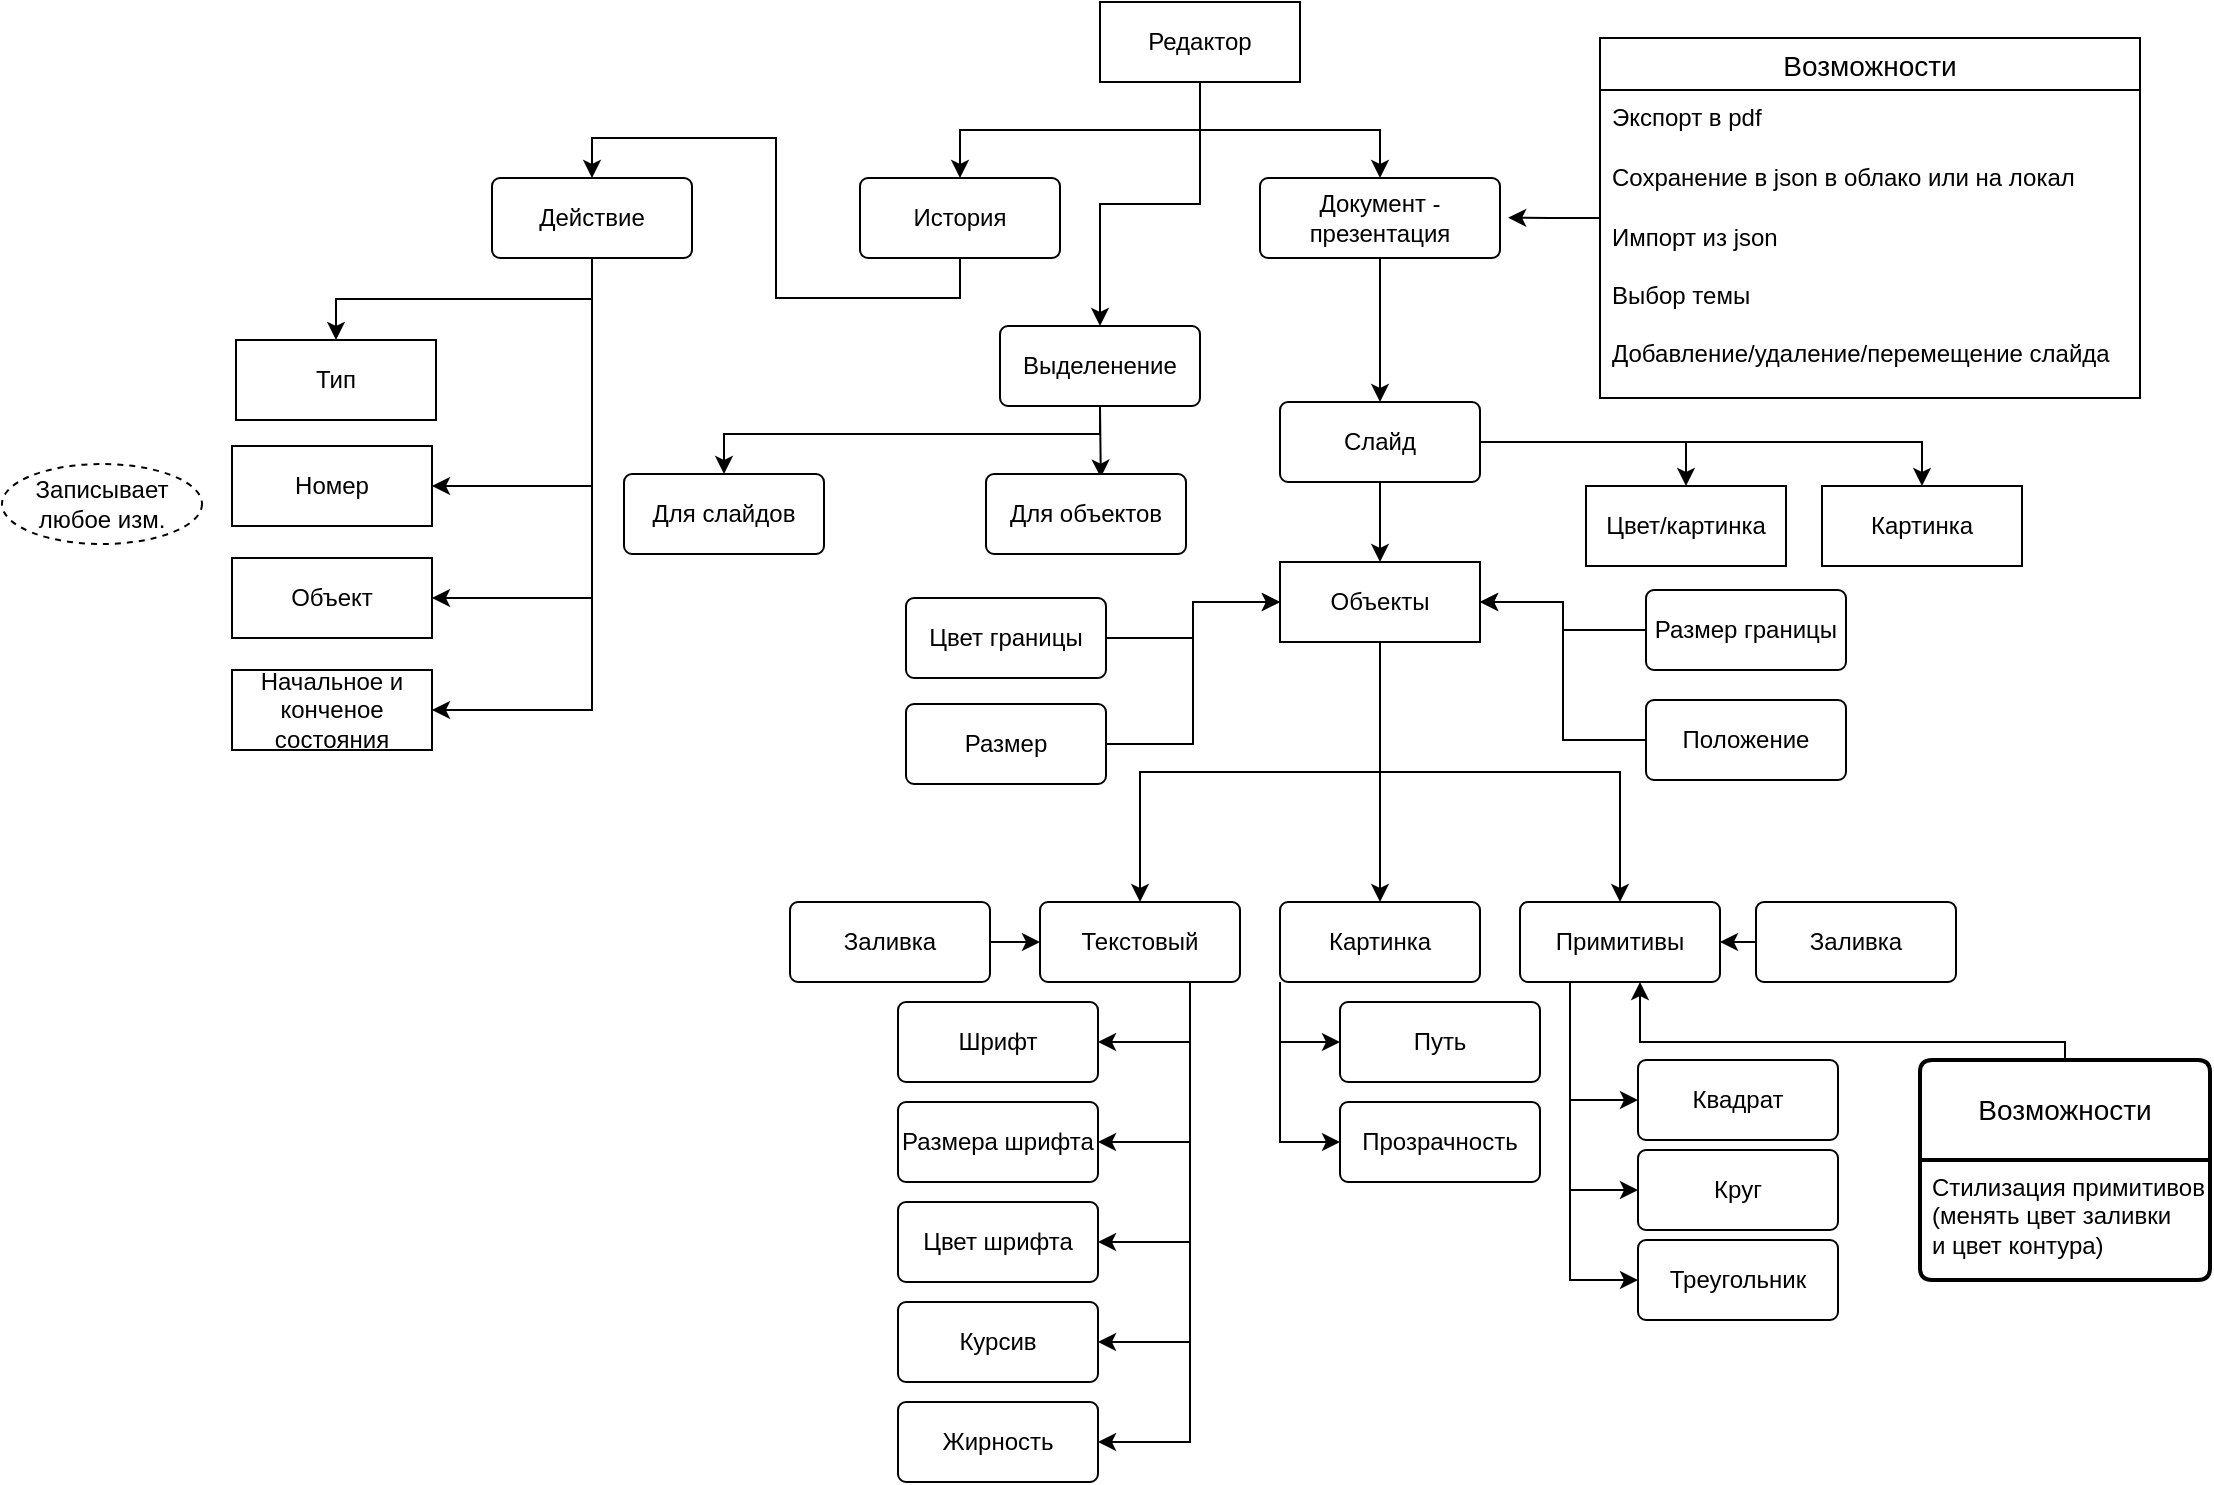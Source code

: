 <mxfile version="21.7.2" type="github">
  <diagram name="Page-1" id="tSNvVeP32w1JNduM2oPn">
    <mxGraphModel dx="743" dy="460" grid="0" gridSize="9" guides="1" tooltips="1" connect="1" arrows="1" fold="1" page="1" pageScale="1" pageWidth="1654" pageHeight="1169" math="0" shadow="0">
      <root>
        <mxCell id="0" />
        <mxCell id="1" parent="0" />
        <mxCell id="wPhsgIW06foIdjOwm0GP-9" style="edgeStyle=orthogonalEdgeStyle;rounded=0;orthogonalLoop=1;jettySize=auto;html=1;" parent="1" source="wPhsgIW06foIdjOwm0GP-5" target="wPhsgIW06foIdjOwm0GP-8" edge="1">
          <mxGeometry relative="1" as="geometry" />
        </mxCell>
        <mxCell id="wPhsgIW06foIdjOwm0GP-5" value="Документ - презентация" style="rounded=1;arcSize=10;whiteSpace=wrap;html=1;align=center;" parent="1" vertex="1">
          <mxGeometry x="734" y="204" width="120" height="40" as="geometry" />
        </mxCell>
        <mxCell id="wPhsgIW06foIdjOwm0GP-18" value="" style="edgeStyle=orthogonalEdgeStyle;rounded=0;orthogonalLoop=1;jettySize=auto;html=1;" parent="1" source="wPhsgIW06foIdjOwm0GP-8" target="wPhsgIW06foIdjOwm0GP-17" edge="1">
          <mxGeometry relative="1" as="geometry" />
        </mxCell>
        <mxCell id="MV5Gk9YvVKDqXP2EczdR-78" style="edgeStyle=orthogonalEdgeStyle;rounded=0;orthogonalLoop=1;jettySize=auto;html=1;exitX=1;exitY=0.5;exitDx=0;exitDy=0;entryX=0.5;entryY=0;entryDx=0;entryDy=0;" edge="1" parent="1" source="wPhsgIW06foIdjOwm0GP-8" target="MV5Gk9YvVKDqXP2EczdR-76">
          <mxGeometry relative="1" as="geometry" />
        </mxCell>
        <mxCell id="MV5Gk9YvVKDqXP2EczdR-79" style="edgeStyle=orthogonalEdgeStyle;rounded=0;orthogonalLoop=1;jettySize=auto;html=1;exitX=1;exitY=0.5;exitDx=0;exitDy=0;entryX=0.5;entryY=0;entryDx=0;entryDy=0;" edge="1" parent="1" source="wPhsgIW06foIdjOwm0GP-8" target="MV5Gk9YvVKDqXP2EczdR-77">
          <mxGeometry relative="1" as="geometry" />
        </mxCell>
        <mxCell id="wPhsgIW06foIdjOwm0GP-8" value="Слайд" style="rounded=1;arcSize=10;whiteSpace=wrap;html=1;align=center;" parent="1" vertex="1">
          <mxGeometry x="744" y="316" width="100" height="40" as="geometry" />
        </mxCell>
        <mxCell id="wPhsgIW06foIdjOwm0GP-20" style="edgeStyle=orthogonalEdgeStyle;rounded=0;orthogonalLoop=1;jettySize=auto;html=1;exitX=0.5;exitY=1;exitDx=0;exitDy=0;entryX=0.5;entryY=0;entryDx=0;entryDy=0;" parent="1" source="wPhsgIW06foIdjOwm0GP-17" target="wPhsgIW06foIdjOwm0GP-19" edge="1">
          <mxGeometry relative="1" as="geometry" />
        </mxCell>
        <mxCell id="wPhsgIW06foIdjOwm0GP-25" style="edgeStyle=orthogonalEdgeStyle;rounded=0;orthogonalLoop=1;jettySize=auto;html=1;exitX=0.5;exitY=1;exitDx=0;exitDy=0;entryX=0.5;entryY=0;entryDx=0;entryDy=0;" parent="1" source="wPhsgIW06foIdjOwm0GP-17" target="wPhsgIW06foIdjOwm0GP-22" edge="1">
          <mxGeometry relative="1" as="geometry" />
        </mxCell>
        <mxCell id="wPhsgIW06foIdjOwm0GP-27" style="edgeStyle=orthogonalEdgeStyle;rounded=0;orthogonalLoop=1;jettySize=auto;html=1;exitX=0.5;exitY=1;exitDx=0;exitDy=0;entryX=0.5;entryY=0;entryDx=0;entryDy=0;" parent="1" source="wPhsgIW06foIdjOwm0GP-17" target="wPhsgIW06foIdjOwm0GP-23" edge="1">
          <mxGeometry relative="1" as="geometry" />
        </mxCell>
        <mxCell id="wPhsgIW06foIdjOwm0GP-17" value="Объекты" style="whiteSpace=wrap;html=1;align=center;" parent="1" vertex="1">
          <mxGeometry x="744" y="396" width="100" height="40" as="geometry" />
        </mxCell>
        <mxCell id="MV5Gk9YvVKDqXP2EczdR-32" style="edgeStyle=orthogonalEdgeStyle;rounded=0;orthogonalLoop=1;jettySize=auto;html=1;exitX=0.75;exitY=1;exitDx=0;exitDy=0;entryX=1;entryY=0.5;entryDx=0;entryDy=0;" edge="1" parent="1" source="wPhsgIW06foIdjOwm0GP-19" target="MV5Gk9YvVKDqXP2EczdR-27">
          <mxGeometry relative="1" as="geometry" />
        </mxCell>
        <mxCell id="MV5Gk9YvVKDqXP2EczdR-33" style="edgeStyle=orthogonalEdgeStyle;rounded=0;orthogonalLoop=1;jettySize=auto;html=1;exitX=0.75;exitY=1;exitDx=0;exitDy=0;entryX=1;entryY=0.5;entryDx=0;entryDy=0;" edge="1" parent="1" source="wPhsgIW06foIdjOwm0GP-19" target="MV5Gk9YvVKDqXP2EczdR-28">
          <mxGeometry relative="1" as="geometry" />
        </mxCell>
        <mxCell id="MV5Gk9YvVKDqXP2EczdR-34" style="edgeStyle=orthogonalEdgeStyle;rounded=0;orthogonalLoop=1;jettySize=auto;html=1;exitX=0.75;exitY=1;exitDx=0;exitDy=0;entryX=1;entryY=0.5;entryDx=0;entryDy=0;" edge="1" parent="1" source="wPhsgIW06foIdjOwm0GP-19" target="MV5Gk9YvVKDqXP2EczdR-29">
          <mxGeometry relative="1" as="geometry" />
        </mxCell>
        <mxCell id="MV5Gk9YvVKDqXP2EczdR-35" style="edgeStyle=orthogonalEdgeStyle;rounded=0;orthogonalLoop=1;jettySize=auto;html=1;exitX=0.75;exitY=1;exitDx=0;exitDy=0;entryX=1;entryY=0.5;entryDx=0;entryDy=0;" edge="1" parent="1" source="wPhsgIW06foIdjOwm0GP-19" target="MV5Gk9YvVKDqXP2EczdR-30">
          <mxGeometry relative="1" as="geometry" />
        </mxCell>
        <mxCell id="MV5Gk9YvVKDqXP2EczdR-37" style="edgeStyle=orthogonalEdgeStyle;rounded=0;orthogonalLoop=1;jettySize=auto;html=1;exitX=0.75;exitY=1;exitDx=0;exitDy=0;entryX=1;entryY=0.5;entryDx=0;entryDy=0;" edge="1" parent="1" source="wPhsgIW06foIdjOwm0GP-19" target="MV5Gk9YvVKDqXP2EczdR-36">
          <mxGeometry relative="1" as="geometry" />
        </mxCell>
        <mxCell id="wPhsgIW06foIdjOwm0GP-19" value="Текстовый" style="rounded=1;arcSize=10;whiteSpace=wrap;html=1;align=center;" parent="1" vertex="1">
          <mxGeometry x="624" y="566" width="100" height="40" as="geometry" />
        </mxCell>
        <mxCell id="MV5Gk9YvVKDqXP2EczdR-41" style="edgeStyle=orthogonalEdgeStyle;rounded=0;orthogonalLoop=1;jettySize=auto;html=1;exitX=0;exitY=1;exitDx=0;exitDy=0;entryX=0;entryY=0.5;entryDx=0;entryDy=0;" edge="1" parent="1" source="wPhsgIW06foIdjOwm0GP-22" target="MV5Gk9YvVKDqXP2EczdR-38">
          <mxGeometry relative="1" as="geometry" />
        </mxCell>
        <mxCell id="MV5Gk9YvVKDqXP2EczdR-42" style="edgeStyle=orthogonalEdgeStyle;rounded=0;orthogonalLoop=1;jettySize=auto;html=1;exitX=0;exitY=1;exitDx=0;exitDy=0;entryX=0;entryY=0.5;entryDx=0;entryDy=0;" edge="1" parent="1" source="wPhsgIW06foIdjOwm0GP-22" target="MV5Gk9YvVKDqXP2EczdR-39">
          <mxGeometry relative="1" as="geometry" />
        </mxCell>
        <mxCell id="wPhsgIW06foIdjOwm0GP-22" value="Картинка" style="rounded=1;arcSize=10;whiteSpace=wrap;html=1;align=center;" parent="1" vertex="1">
          <mxGeometry x="744" y="566" width="100" height="40" as="geometry" />
        </mxCell>
        <mxCell id="MV5Gk9YvVKDqXP2EczdR-23" style="edgeStyle=orthogonalEdgeStyle;rounded=0;orthogonalLoop=1;jettySize=auto;html=1;exitX=0.25;exitY=1;exitDx=0;exitDy=0;entryX=0;entryY=0.5;entryDx=0;entryDy=0;" edge="1" parent="1" source="wPhsgIW06foIdjOwm0GP-23" target="MV5Gk9YvVKDqXP2EczdR-17">
          <mxGeometry relative="1" as="geometry" />
        </mxCell>
        <mxCell id="MV5Gk9YvVKDqXP2EczdR-24" style="edgeStyle=orthogonalEdgeStyle;rounded=0;orthogonalLoop=1;jettySize=auto;html=1;exitX=0.25;exitY=1;exitDx=0;exitDy=0;entryX=0;entryY=0.5;entryDx=0;entryDy=0;" edge="1" parent="1" source="wPhsgIW06foIdjOwm0GP-23" target="MV5Gk9YvVKDqXP2EczdR-18">
          <mxGeometry relative="1" as="geometry" />
        </mxCell>
        <mxCell id="MV5Gk9YvVKDqXP2EczdR-25" style="edgeStyle=orthogonalEdgeStyle;rounded=0;orthogonalLoop=1;jettySize=auto;html=1;exitX=0.25;exitY=1;exitDx=0;exitDy=0;entryX=0;entryY=0.5;entryDx=0;entryDy=0;" edge="1" parent="1" source="wPhsgIW06foIdjOwm0GP-23" target="MV5Gk9YvVKDqXP2EczdR-19">
          <mxGeometry relative="1" as="geometry" />
        </mxCell>
        <mxCell id="wPhsgIW06foIdjOwm0GP-23" value="Примитивы" style="rounded=1;arcSize=10;whiteSpace=wrap;html=1;align=center;" parent="1" vertex="1">
          <mxGeometry x="864" y="566" width="100" height="40" as="geometry" />
        </mxCell>
        <mxCell id="wPhsgIW06foIdjOwm0GP-43" style="edgeStyle=orthogonalEdgeStyle;rounded=0;orthogonalLoop=1;jettySize=auto;html=1;entryX=1.034;entryY=0.496;entryDx=0;entryDy=0;entryPerimeter=0;" parent="1" source="wPhsgIW06foIdjOwm0GP-39" target="wPhsgIW06foIdjOwm0GP-5" edge="1">
          <mxGeometry relative="1" as="geometry" />
        </mxCell>
        <mxCell id="wPhsgIW06foIdjOwm0GP-39" value="Возможности" style="swimlane;fontStyle=0;childLayout=stackLayout;horizontal=1;startSize=26;horizontalStack=0;resizeParent=1;resizeParentMax=0;resizeLast=0;collapsible=1;marginBottom=0;align=center;fontSize=14;" parent="1" vertex="1">
          <mxGeometry x="904" y="134" width="270" height="180" as="geometry" />
        </mxCell>
        <mxCell id="wPhsgIW06foIdjOwm0GP-40" value="Экспорт в pdf" style="text;strokeColor=none;fillColor=none;spacingLeft=4;spacingRight=4;overflow=hidden;rotatable=0;points=[[0,0.5],[1,0.5]];portConstraint=eastwest;fontSize=12;whiteSpace=wrap;html=1;" parent="wPhsgIW06foIdjOwm0GP-39" vertex="1">
          <mxGeometry y="26" width="270" height="30" as="geometry" />
        </mxCell>
        <mxCell id="wPhsgIW06foIdjOwm0GP-41" value="Сохранение в json в облако или на локал" style="text;strokeColor=none;fillColor=none;spacingLeft=4;spacingRight=4;overflow=hidden;rotatable=0;points=[[0,0.5],[1,0.5]];portConstraint=eastwest;fontSize=12;whiteSpace=wrap;html=1;" parent="wPhsgIW06foIdjOwm0GP-39" vertex="1">
          <mxGeometry y="56" width="270" height="30" as="geometry" />
        </mxCell>
        <mxCell id="wPhsgIW06foIdjOwm0GP-42" value="Импорт из json&lt;br&gt;&lt;br&gt;Выбор темы&lt;br&gt;&lt;br&gt;Добавление/удаление/перемещение слайда" style="text;strokeColor=none;fillColor=none;spacingLeft=4;spacingRight=4;overflow=hidden;rotatable=0;points=[[0,0.5],[1,0.5]];portConstraint=eastwest;fontSize=12;whiteSpace=wrap;html=1;" parent="wPhsgIW06foIdjOwm0GP-39" vertex="1">
          <mxGeometry y="86" width="270" height="94" as="geometry" />
        </mxCell>
        <mxCell id="MV5Gk9YvVKDqXP2EczdR-43" style="edgeStyle=orthogonalEdgeStyle;rounded=0;orthogonalLoop=1;jettySize=auto;html=1;" edge="1" parent="1" source="wPhsgIW06foIdjOwm0GP-54">
          <mxGeometry relative="1" as="geometry">
            <mxPoint x="924" y="606" as="targetPoint" />
            <Array as="points">
              <mxPoint x="1137" y="636" />
              <mxPoint x="924" y="636" />
              <mxPoint x="924" y="606" />
            </Array>
          </mxGeometry>
        </mxCell>
        <mxCell id="wPhsgIW06foIdjOwm0GP-54" value="Возможности" style="swimlane;childLayout=stackLayout;horizontal=1;startSize=50;horizontalStack=0;rounded=1;fontSize=14;fontStyle=0;strokeWidth=2;resizeParent=0;resizeLast=1;shadow=0;dashed=0;align=center;arcSize=4;whiteSpace=wrap;html=1;" parent="1" vertex="1">
          <mxGeometry x="1064" y="645" width="145" height="110" as="geometry" />
        </mxCell>
        <mxCell id="wPhsgIW06foIdjOwm0GP-55" value="Стилизация примитивов&lt;br&gt;(менять цвет заливки &lt;br&gt;и цвет контура)&lt;br&gt;" style="align=left;strokeColor=none;fillColor=none;spacingLeft=4;fontSize=12;verticalAlign=top;resizable=0;rotatable=0;part=1;html=1;" parent="wPhsgIW06foIdjOwm0GP-54" vertex="1">
          <mxGeometry y="50" width="145" height="60" as="geometry" />
        </mxCell>
        <mxCell id="MV5Gk9YvVKDqXP2EczdR-5" style="edgeStyle=orthogonalEdgeStyle;rounded=0;orthogonalLoop=1;jettySize=auto;html=1;exitX=0.5;exitY=1;exitDx=0;exitDy=0;entryX=0.5;entryY=0;entryDx=0;entryDy=0;" edge="1" parent="1" source="MV5Gk9YvVKDqXP2EczdR-4" target="wPhsgIW06foIdjOwm0GP-5">
          <mxGeometry relative="1" as="geometry" />
        </mxCell>
        <mxCell id="MV5Gk9YvVKDqXP2EczdR-7" style="edgeStyle=orthogonalEdgeStyle;rounded=0;orthogonalLoop=1;jettySize=auto;html=1;exitX=0.5;exitY=1;exitDx=0;exitDy=0;entryX=0.5;entryY=0;entryDx=0;entryDy=0;" edge="1" parent="1" source="MV5Gk9YvVKDqXP2EczdR-4" target="MV5Gk9YvVKDqXP2EczdR-6">
          <mxGeometry relative="1" as="geometry" />
        </mxCell>
        <mxCell id="MV5Gk9YvVKDqXP2EczdR-80" style="edgeStyle=orthogonalEdgeStyle;rounded=0;orthogonalLoop=1;jettySize=auto;html=1;exitX=0.5;exitY=1;exitDx=0;exitDy=0;" edge="1" parent="1" source="MV5Gk9YvVKDqXP2EczdR-4" target="MV5Gk9YvVKDqXP2EczdR-45">
          <mxGeometry relative="1" as="geometry" />
        </mxCell>
        <mxCell id="MV5Gk9YvVKDqXP2EczdR-4" value="Редактор" style="whiteSpace=wrap;html=1;align=center;" vertex="1" parent="1">
          <mxGeometry x="654" y="116" width="100" height="40" as="geometry" />
        </mxCell>
        <mxCell id="MV5Gk9YvVKDqXP2EczdR-14" style="edgeStyle=orthogonalEdgeStyle;rounded=0;orthogonalLoop=1;jettySize=auto;html=1;exitX=0.5;exitY=1;exitDx=0;exitDy=0;entryX=0.5;entryY=0;entryDx=0;entryDy=0;" edge="1" parent="1" source="MV5Gk9YvVKDqXP2EczdR-6" target="MV5Gk9YvVKDqXP2EczdR-12">
          <mxGeometry relative="1" as="geometry" />
        </mxCell>
        <mxCell id="MV5Gk9YvVKDqXP2EczdR-6" value="История" style="rounded=1;arcSize=10;whiteSpace=wrap;html=1;align=center;" vertex="1" parent="1">
          <mxGeometry x="534" y="204" width="100" height="40" as="geometry" />
        </mxCell>
        <mxCell id="MV5Gk9YvVKDqXP2EczdR-70" style="edgeStyle=orthogonalEdgeStyle;rounded=0;orthogonalLoop=1;jettySize=auto;html=1;exitX=0.5;exitY=1;exitDx=0;exitDy=0;" edge="1" parent="1" source="MV5Gk9YvVKDqXP2EczdR-12" target="MV5Gk9YvVKDqXP2EczdR-62">
          <mxGeometry relative="1" as="geometry" />
        </mxCell>
        <mxCell id="MV5Gk9YvVKDqXP2EczdR-71" style="edgeStyle=orthogonalEdgeStyle;rounded=0;orthogonalLoop=1;jettySize=auto;html=1;exitX=0.5;exitY=1;exitDx=0;exitDy=0;entryX=1;entryY=0.5;entryDx=0;entryDy=0;" edge="1" parent="1" source="MV5Gk9YvVKDqXP2EczdR-12" target="MV5Gk9YvVKDqXP2EczdR-60">
          <mxGeometry relative="1" as="geometry" />
        </mxCell>
        <mxCell id="MV5Gk9YvVKDqXP2EczdR-72" style="edgeStyle=orthogonalEdgeStyle;rounded=0;orthogonalLoop=1;jettySize=auto;html=1;exitX=0.5;exitY=1;exitDx=0;exitDy=0;entryX=1;entryY=0.5;entryDx=0;entryDy=0;" edge="1" parent="1" source="MV5Gk9YvVKDqXP2EczdR-12" target="MV5Gk9YvVKDqXP2EczdR-61">
          <mxGeometry relative="1" as="geometry" />
        </mxCell>
        <mxCell id="MV5Gk9YvVKDqXP2EczdR-75" style="edgeStyle=orthogonalEdgeStyle;rounded=0;orthogonalLoop=1;jettySize=auto;html=1;exitX=0.5;exitY=1;exitDx=0;exitDy=0;entryX=1;entryY=0.5;entryDx=0;entryDy=0;" edge="1" parent="1" source="MV5Gk9YvVKDqXP2EczdR-12" target="MV5Gk9YvVKDqXP2EczdR-74">
          <mxGeometry relative="1" as="geometry" />
        </mxCell>
        <mxCell id="MV5Gk9YvVKDqXP2EczdR-12" value="Действие" style="rounded=1;arcSize=10;whiteSpace=wrap;html=1;align=center;" vertex="1" parent="1">
          <mxGeometry x="350" y="204" width="100" height="40" as="geometry" />
        </mxCell>
        <mxCell id="MV5Gk9YvVKDqXP2EczdR-17" value="Квадрат" style="rounded=1;arcSize=10;whiteSpace=wrap;html=1;align=center;" vertex="1" parent="1">
          <mxGeometry x="923" y="645" width="100" height="40" as="geometry" />
        </mxCell>
        <mxCell id="MV5Gk9YvVKDqXP2EczdR-18" value="Круг" style="rounded=1;arcSize=10;whiteSpace=wrap;html=1;align=center;" vertex="1" parent="1">
          <mxGeometry x="923" y="690" width="100" height="40" as="geometry" />
        </mxCell>
        <mxCell id="MV5Gk9YvVKDqXP2EczdR-19" value="Треугольник" style="rounded=1;arcSize=10;whiteSpace=wrap;html=1;align=center;" vertex="1" parent="1">
          <mxGeometry x="923" y="735" width="100" height="40" as="geometry" />
        </mxCell>
        <mxCell id="MV5Gk9YvVKDqXP2EczdR-27" value="Шрифт" style="rounded=1;arcSize=10;whiteSpace=wrap;html=1;align=center;" vertex="1" parent="1">
          <mxGeometry x="553" y="616" width="100" height="40" as="geometry" />
        </mxCell>
        <mxCell id="MV5Gk9YvVKDqXP2EczdR-28" value="Размера шрифта" style="rounded=1;arcSize=10;whiteSpace=wrap;html=1;align=center;" vertex="1" parent="1">
          <mxGeometry x="553" y="666" width="100" height="40" as="geometry" />
        </mxCell>
        <mxCell id="MV5Gk9YvVKDqXP2EczdR-29" value="Цвет шрифта" style="rounded=1;arcSize=10;whiteSpace=wrap;html=1;align=center;" vertex="1" parent="1">
          <mxGeometry x="553" y="716" width="100" height="40" as="geometry" />
        </mxCell>
        <mxCell id="MV5Gk9YvVKDqXP2EczdR-30" value="Курсив" style="rounded=1;arcSize=10;whiteSpace=wrap;html=1;align=center;" vertex="1" parent="1">
          <mxGeometry x="553" y="766" width="100" height="40" as="geometry" />
        </mxCell>
        <mxCell id="MV5Gk9YvVKDqXP2EczdR-36" value="Жирность" style="rounded=1;arcSize=10;whiteSpace=wrap;html=1;align=center;" vertex="1" parent="1">
          <mxGeometry x="553" y="816" width="100" height="40" as="geometry" />
        </mxCell>
        <mxCell id="MV5Gk9YvVKDqXP2EczdR-38" value="Путь" style="rounded=1;arcSize=10;whiteSpace=wrap;html=1;align=center;" vertex="1" parent="1">
          <mxGeometry x="774" y="616" width="100" height="40" as="geometry" />
        </mxCell>
        <mxCell id="MV5Gk9YvVKDqXP2EczdR-39" value="Прозрачность" style="rounded=1;arcSize=10;whiteSpace=wrap;html=1;align=center;" vertex="1" parent="1">
          <mxGeometry x="774" y="666" width="100" height="40" as="geometry" />
        </mxCell>
        <mxCell id="MV5Gk9YvVKDqXP2EczdR-81" style="edgeStyle=orthogonalEdgeStyle;rounded=0;orthogonalLoop=1;jettySize=auto;html=1;exitX=0.5;exitY=1;exitDx=0;exitDy=0;entryX=0.574;entryY=0.045;entryDx=0;entryDy=0;entryPerimeter=0;" edge="1" parent="1" source="MV5Gk9YvVKDqXP2EczdR-45" target="MV5Gk9YvVKDqXP2EczdR-56">
          <mxGeometry relative="1" as="geometry" />
        </mxCell>
        <mxCell id="MV5Gk9YvVKDqXP2EczdR-82" style="edgeStyle=orthogonalEdgeStyle;rounded=0;orthogonalLoop=1;jettySize=auto;html=1;exitX=0.5;exitY=1;exitDx=0;exitDy=0;entryX=0.5;entryY=0;entryDx=0;entryDy=0;" edge="1" parent="1" source="MV5Gk9YvVKDqXP2EczdR-45" target="MV5Gk9YvVKDqXP2EczdR-55">
          <mxGeometry relative="1" as="geometry">
            <Array as="points">
              <mxPoint x="654" y="332" />
              <mxPoint x="466" y="332" />
            </Array>
          </mxGeometry>
        </mxCell>
        <mxCell id="MV5Gk9YvVKDqXP2EczdR-45" value="Выделенение" style="rounded=1;arcSize=10;whiteSpace=wrap;html=1;align=center;" vertex="1" parent="1">
          <mxGeometry x="604" y="278" width="100" height="40" as="geometry" />
        </mxCell>
        <mxCell id="MV5Gk9YvVKDqXP2EczdR-47" value="Записывает любое изм." style="ellipse;whiteSpace=wrap;html=1;align=center;dashed=1;" vertex="1" parent="1">
          <mxGeometry x="105" y="347" width="100" height="40" as="geometry" />
        </mxCell>
        <mxCell id="MV5Gk9YvVKDqXP2EczdR-55" value="Для слайдов" style="rounded=1;arcSize=10;whiteSpace=wrap;html=1;align=center;" vertex="1" parent="1">
          <mxGeometry x="416" y="352" width="100" height="40" as="geometry" />
        </mxCell>
        <mxCell id="MV5Gk9YvVKDqXP2EczdR-56" value="Для объектов" style="rounded=1;arcSize=10;whiteSpace=wrap;html=1;align=center;" vertex="1" parent="1">
          <mxGeometry x="597" y="352" width="100" height="40" as="geometry" />
        </mxCell>
        <mxCell id="MV5Gk9YvVKDqXP2EczdR-60" value="Номер" style="whiteSpace=wrap;html=1;align=center;" vertex="1" parent="1">
          <mxGeometry x="220" y="338" width="100" height="40" as="geometry" />
        </mxCell>
        <mxCell id="MV5Gk9YvVKDqXP2EczdR-61" value="Объект" style="whiteSpace=wrap;html=1;align=center;" vertex="1" parent="1">
          <mxGeometry x="220" y="394" width="100" height="40" as="geometry" />
        </mxCell>
        <mxCell id="MV5Gk9YvVKDqXP2EczdR-62" value="Тип" style="whiteSpace=wrap;html=1;align=center;" vertex="1" parent="1">
          <mxGeometry x="222" y="285" width="100" height="40" as="geometry" />
        </mxCell>
        <mxCell id="MV5Gk9YvVKDqXP2EczdR-74" value="Начальное и конченое состояния" style="whiteSpace=wrap;html=1;align=center;" vertex="1" parent="1">
          <mxGeometry x="220" y="450" width="100" height="40" as="geometry" />
        </mxCell>
        <mxCell id="MV5Gk9YvVKDqXP2EczdR-76" value="Цвет/картинка" style="whiteSpace=wrap;html=1;align=center;" vertex="1" parent="1">
          <mxGeometry x="897" y="358" width="100" height="40" as="geometry" />
        </mxCell>
        <mxCell id="MV5Gk9YvVKDqXP2EczdR-77" value="Картинка" style="whiteSpace=wrap;html=1;align=center;" vertex="1" parent="1">
          <mxGeometry x="1015" y="358" width="100" height="40" as="geometry" />
        </mxCell>
        <mxCell id="MV5Gk9YvVKDqXP2EczdR-90" style="edgeStyle=orthogonalEdgeStyle;rounded=0;orthogonalLoop=1;jettySize=auto;html=1;entryX=1;entryY=0.5;entryDx=0;entryDy=0;" edge="1" parent="1" source="MV5Gk9YvVKDqXP2EczdR-83" target="wPhsgIW06foIdjOwm0GP-17">
          <mxGeometry relative="1" as="geometry" />
        </mxCell>
        <mxCell id="MV5Gk9YvVKDqXP2EczdR-83" value="Размер границы" style="rounded=1;arcSize=10;whiteSpace=wrap;html=1;align=center;" vertex="1" parent="1">
          <mxGeometry x="927" y="410" width="100" height="40" as="geometry" />
        </mxCell>
        <mxCell id="MV5Gk9YvVKDqXP2EczdR-89" style="edgeStyle=orthogonalEdgeStyle;rounded=0;orthogonalLoop=1;jettySize=auto;html=1;exitX=1;exitY=0.5;exitDx=0;exitDy=0;entryX=0;entryY=0.5;entryDx=0;entryDy=0;" edge="1" parent="1" source="MV5Gk9YvVKDqXP2EczdR-85" target="wPhsgIW06foIdjOwm0GP-17">
          <mxGeometry relative="1" as="geometry" />
        </mxCell>
        <mxCell id="MV5Gk9YvVKDqXP2EczdR-85" value="Цвет границы" style="rounded=1;arcSize=10;whiteSpace=wrap;html=1;align=center;" vertex="1" parent="1">
          <mxGeometry x="557" y="414" width="100" height="40" as="geometry" />
        </mxCell>
        <mxCell id="MV5Gk9YvVKDqXP2EczdR-91" style="edgeStyle=orthogonalEdgeStyle;rounded=0;orthogonalLoop=1;jettySize=auto;html=1;entryX=1;entryY=0.5;entryDx=0;entryDy=0;" edge="1" parent="1" source="MV5Gk9YvVKDqXP2EczdR-87" target="wPhsgIW06foIdjOwm0GP-17">
          <mxGeometry relative="1" as="geometry" />
        </mxCell>
        <mxCell id="MV5Gk9YvVKDqXP2EczdR-87" value="Положение" style="rounded=1;arcSize=10;whiteSpace=wrap;html=1;align=center;" vertex="1" parent="1">
          <mxGeometry x="927" y="465" width="100" height="40" as="geometry" />
        </mxCell>
        <mxCell id="MV5Gk9YvVKDqXP2EczdR-93" style="edgeStyle=orthogonalEdgeStyle;rounded=0;orthogonalLoop=1;jettySize=auto;html=1;entryX=0;entryY=0.5;entryDx=0;entryDy=0;" edge="1" parent="1" source="MV5Gk9YvVKDqXP2EczdR-92" target="wPhsgIW06foIdjOwm0GP-17">
          <mxGeometry relative="1" as="geometry" />
        </mxCell>
        <mxCell id="MV5Gk9YvVKDqXP2EczdR-92" value="Размер" style="rounded=1;arcSize=10;whiteSpace=wrap;html=1;align=center;" vertex="1" parent="1">
          <mxGeometry x="557" y="467" width="100" height="40" as="geometry" />
        </mxCell>
        <mxCell id="MV5Gk9YvVKDqXP2EczdR-97" style="edgeStyle=orthogonalEdgeStyle;rounded=0;orthogonalLoop=1;jettySize=auto;html=1;entryX=0;entryY=0.5;entryDx=0;entryDy=0;" edge="1" parent="1" source="MV5Gk9YvVKDqXP2EczdR-96" target="wPhsgIW06foIdjOwm0GP-19">
          <mxGeometry relative="1" as="geometry" />
        </mxCell>
        <mxCell id="MV5Gk9YvVKDqXP2EczdR-96" value="Заливка" style="rounded=1;arcSize=10;whiteSpace=wrap;html=1;align=center;" vertex="1" parent="1">
          <mxGeometry x="499" y="566" width="100" height="40" as="geometry" />
        </mxCell>
        <mxCell id="MV5Gk9YvVKDqXP2EczdR-100" style="edgeStyle=orthogonalEdgeStyle;rounded=0;orthogonalLoop=1;jettySize=auto;html=1;exitX=0;exitY=0.5;exitDx=0;exitDy=0;entryX=1;entryY=0.5;entryDx=0;entryDy=0;" edge="1" parent="1" source="MV5Gk9YvVKDqXP2EczdR-98" target="wPhsgIW06foIdjOwm0GP-23">
          <mxGeometry relative="1" as="geometry" />
        </mxCell>
        <mxCell id="MV5Gk9YvVKDqXP2EczdR-98" value="Заливка" style="rounded=1;arcSize=10;whiteSpace=wrap;html=1;align=center;" vertex="1" parent="1">
          <mxGeometry x="982" y="566" width="100" height="40" as="geometry" />
        </mxCell>
      </root>
    </mxGraphModel>
  </diagram>
</mxfile>
